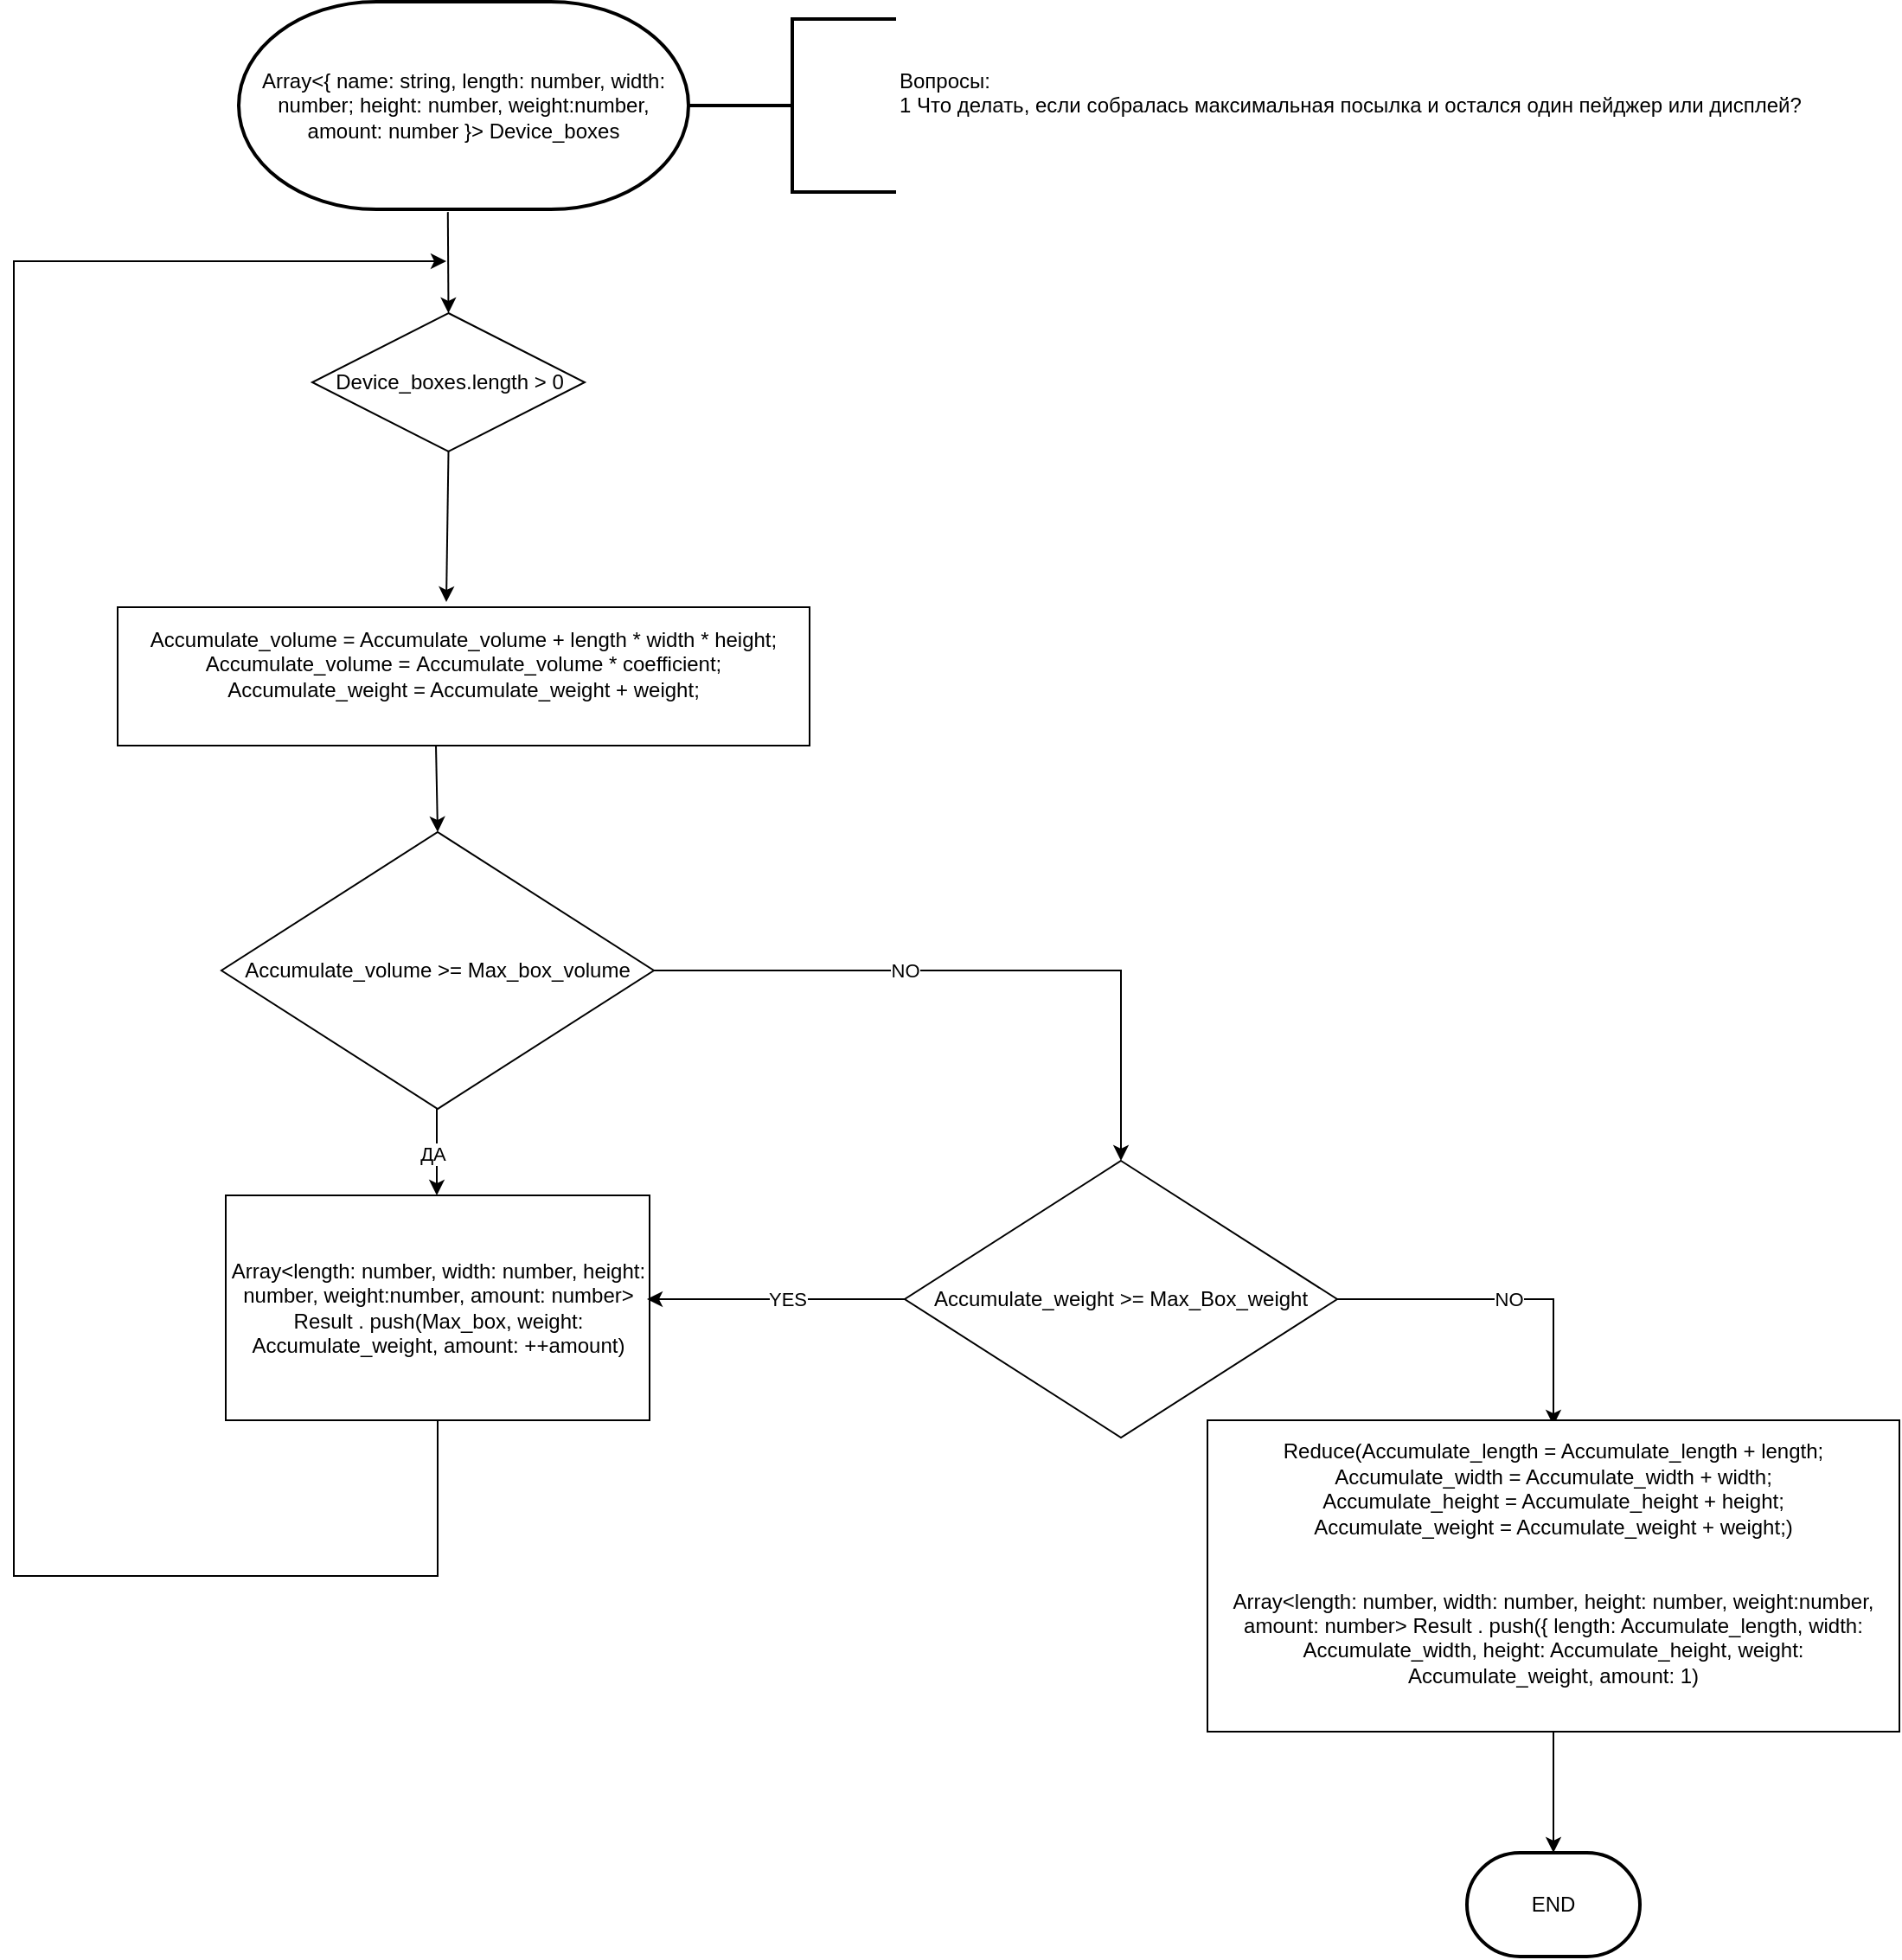 <mxfile version="24.7.16">
  <diagram id="C5RBs43oDa-KdzZeNtuy" name="Page-1">
    <mxGraphModel dx="1050" dy="522" grid="1" gridSize="10" guides="1" tooltips="1" connect="1" arrows="1" fold="1" page="1" pageScale="1" pageWidth="827" pageHeight="1169" math="0" shadow="0">
      <root>
        <mxCell id="WIyWlLk6GJQsqaUBKTNV-0" />
        <mxCell id="WIyWlLk6GJQsqaUBKTNV-1" parent="WIyWlLk6GJQsqaUBKTNV-0" />
        <mxCell id="WIyWlLk6GJQsqaUBKTNV-4" value="Yes" style="rounded=0;html=1;jettySize=auto;orthogonalLoop=1;fontSize=11;endArrow=block;endFill=0;endSize=8;strokeWidth=1;shadow=0;labelBackgroundColor=none;edgeStyle=orthogonalEdgeStyle;" parent="WIyWlLk6GJQsqaUBKTNV-1" source="WIyWlLk6GJQsqaUBKTNV-6" edge="1">
          <mxGeometry y="20" relative="1" as="geometry">
            <mxPoint as="offset" />
            <mxPoint x="220" y="290" as="targetPoint" />
          </mxGeometry>
        </mxCell>
        <mxCell id="WIyWlLk6GJQsqaUBKTNV-5" value="No" style="edgeStyle=orthogonalEdgeStyle;rounded=0;html=1;jettySize=auto;orthogonalLoop=1;fontSize=11;endArrow=block;endFill=0;endSize=8;strokeWidth=1;shadow=0;labelBackgroundColor=none;" parent="WIyWlLk6GJQsqaUBKTNV-1" source="WIyWlLk6GJQsqaUBKTNV-6" edge="1">
          <mxGeometry y="10" relative="1" as="geometry">
            <mxPoint as="offset" />
            <mxPoint x="320" y="210" as="targetPoint" />
          </mxGeometry>
        </mxCell>
        <mxCell id="WIyWlLk6GJQsqaUBKTNV-8" value="No" style="rounded=0;html=1;jettySize=auto;orthogonalLoop=1;fontSize=11;endArrow=block;endFill=0;endSize=8;strokeWidth=1;shadow=0;labelBackgroundColor=none;edgeStyle=orthogonalEdgeStyle;" parent="WIyWlLk6GJQsqaUBKTNV-1" source="WIyWlLk6GJQsqaUBKTNV-10" edge="1">
          <mxGeometry x="0.333" y="20" relative="1" as="geometry">
            <mxPoint as="offset" />
            <mxPoint x="220" y="430" as="targetPoint" />
          </mxGeometry>
        </mxCell>
        <mxCell id="WIyWlLk6GJQsqaUBKTNV-9" value="Yes" style="edgeStyle=orthogonalEdgeStyle;rounded=0;html=1;jettySize=auto;orthogonalLoop=1;fontSize=11;endArrow=block;endFill=0;endSize=8;strokeWidth=1;shadow=0;labelBackgroundColor=none;" parent="WIyWlLk6GJQsqaUBKTNV-1" target="WIyWlLk6GJQsqaUBKTNV-12" edge="1">
          <mxGeometry y="10" relative="1" as="geometry">
            <mxPoint as="offset" />
            <mxPoint x="270" y="330" as="sourcePoint" />
          </mxGeometry>
        </mxCell>
        <mxCell id="FOOmTDBDjSgnDDBjIJAy-0" value="Array&amp;lt;{ name: string, length: number, width: number; height: number, weight:number, amount: number }&amp;gt; Device_boxes" style="strokeWidth=2;html=1;shape=mxgraph.flowchart.terminator;whiteSpace=wrap;" vertex="1" parent="WIyWlLk6GJQsqaUBKTNV-1">
          <mxGeometry x="250" y="10" width="260" height="120" as="geometry" />
        </mxCell>
        <mxCell id="FOOmTDBDjSgnDDBjIJAy-2" value="&lt;div&gt;Вопросы:&lt;/div&gt;1 Что делать, если собралась максимальная посылка и остался один пейджер или дисплей?&lt;div&gt;&lt;br&gt;&lt;/div&gt;" style="strokeWidth=2;html=1;shape=mxgraph.flowchart.annotation_2;align=left;labelPosition=right;pointerEvents=1;" vertex="1" parent="WIyWlLk6GJQsqaUBKTNV-1">
          <mxGeometry x="510" y="20" width="120" height="100" as="geometry" />
        </mxCell>
        <mxCell id="FOOmTDBDjSgnDDBjIJAy-4" value="" style="endArrow=classic;html=1;rounded=0;exitX=0.465;exitY=1.013;exitDx=0;exitDy=0;exitPerimeter=0;entryX=0.5;entryY=0;entryDx=0;entryDy=0;" edge="1" parent="WIyWlLk6GJQsqaUBKTNV-1" source="FOOmTDBDjSgnDDBjIJAy-0" target="FOOmTDBDjSgnDDBjIJAy-42">
          <mxGeometry width="50" height="50" relative="1" as="geometry">
            <mxPoint x="400" y="280" as="sourcePoint" />
            <mxPoint x="370.38" y="200" as="targetPoint" />
          </mxGeometry>
        </mxCell>
        <mxCell id="FOOmTDBDjSgnDDBjIJAy-6" value="Accumulate_volume = Accumulate_volume +&amp;nbsp;length * width * height;&lt;br&gt;&lt;div&gt;&lt;span style=&quot;background-color: initial;&quot;&gt;Accumulate_volume =&amp;nbsp;&lt;/span&gt;&lt;span style=&quot;background-color: initial;&quot;&gt;Accumulate_volume * coefficient;&lt;/span&gt;&lt;/div&gt;&lt;div&gt;Accumulate_weight = Accumulate_weight + weight;&lt;/div&gt;&lt;div&gt;&lt;br&gt;&lt;/div&gt;" style="rounded=0;whiteSpace=wrap;html=1;" vertex="1" parent="WIyWlLk6GJQsqaUBKTNV-1">
          <mxGeometry x="180" y="360" width="400" height="80" as="geometry" />
        </mxCell>
        <mxCell id="FOOmTDBDjSgnDDBjIJAy-8" value="Accumulate_volume &amp;gt;= Max_box_volume" style="rhombus;whiteSpace=wrap;html=1;" vertex="1" parent="WIyWlLk6GJQsqaUBKTNV-1">
          <mxGeometry x="240" y="490" width="250" height="160" as="geometry" />
        </mxCell>
        <mxCell id="FOOmTDBDjSgnDDBjIJAy-9" value="" style="endArrow=classic;html=1;rounded=0;exitX=0.46;exitY=0.995;exitDx=0;exitDy=0;exitPerimeter=0;entryX=0.5;entryY=0;entryDx=0;entryDy=0;" edge="1" parent="WIyWlLk6GJQsqaUBKTNV-1" source="FOOmTDBDjSgnDDBjIJAy-6" target="FOOmTDBDjSgnDDBjIJAy-8">
          <mxGeometry width="50" height="50" relative="1" as="geometry">
            <mxPoint x="390" y="480" as="sourcePoint" />
            <mxPoint x="440" y="430" as="targetPoint" />
          </mxGeometry>
        </mxCell>
        <mxCell id="FOOmTDBDjSgnDDBjIJAy-11" value="" style="endArrow=classic;html=1;rounded=0;exitX=1;exitY=0.5;exitDx=0;exitDy=0;entryX=0.5;entryY=0;entryDx=0;entryDy=0;" edge="1" parent="WIyWlLk6GJQsqaUBKTNV-1">
          <mxGeometry relative="1" as="geometry">
            <mxPoint x="490" y="570" as="sourcePoint" />
            <mxPoint x="760" y="680" as="targetPoint" />
            <Array as="points">
              <mxPoint x="760" y="570" />
            </Array>
          </mxGeometry>
        </mxCell>
        <mxCell id="FOOmTDBDjSgnDDBjIJAy-28" value="NO" style="edgeLabel;html=1;align=center;verticalAlign=middle;resizable=0;points=[];" vertex="1" connectable="0" parent="FOOmTDBDjSgnDDBjIJAy-11">
          <mxGeometry x="-0.236" relative="1" as="geometry">
            <mxPoint as="offset" />
          </mxGeometry>
        </mxCell>
        <mxCell id="FOOmTDBDjSgnDDBjIJAy-16" value="Accumulate_weight &amp;gt;= Max_Box_weight" style="rhombus;whiteSpace=wrap;html=1;" vertex="1" parent="WIyWlLk6GJQsqaUBKTNV-1">
          <mxGeometry x="635" y="680" width="250" height="160" as="geometry" />
        </mxCell>
        <mxCell id="FOOmTDBDjSgnDDBjIJAy-22" value="Array&amp;lt;length: number, width: number, height: number, weight:number, amount: number&amp;gt; Result . push(Max_box, weight: Accumulate_weight, amount: ++amount)" style="rounded=0;whiteSpace=wrap;html=1;" vertex="1" parent="WIyWlLk6GJQsqaUBKTNV-1">
          <mxGeometry x="242.5" y="700" width="245" height="130" as="geometry" />
        </mxCell>
        <mxCell id="FOOmTDBDjSgnDDBjIJAy-25" value="" style="endArrow=classic;html=1;rounded=0;exitX=0;exitY=0.5;exitDx=0;exitDy=0;" edge="1" parent="WIyWlLk6GJQsqaUBKTNV-1" source="FOOmTDBDjSgnDDBjIJAy-16">
          <mxGeometry relative="1" as="geometry">
            <mxPoint x="310" y="670" as="sourcePoint" />
            <mxPoint x="486" y="760" as="targetPoint" />
          </mxGeometry>
        </mxCell>
        <mxCell id="FOOmTDBDjSgnDDBjIJAy-27" value="YES" style="edgeLabel;html=1;align=center;verticalAlign=middle;resizable=0;points=[];" vertex="1" connectable="0" parent="FOOmTDBDjSgnDDBjIJAy-25">
          <mxGeometry x="-0.08" relative="1" as="geometry">
            <mxPoint as="offset" />
          </mxGeometry>
        </mxCell>
        <mxCell id="FOOmTDBDjSgnDDBjIJAy-34" value="" style="endArrow=classic;html=1;rounded=0;exitX=1;exitY=0.5;exitDx=0;exitDy=0;" edge="1" parent="WIyWlLk6GJQsqaUBKTNV-1" source="FOOmTDBDjSgnDDBjIJAy-16">
          <mxGeometry relative="1" as="geometry">
            <mxPoint x="920" y="759.5" as="sourcePoint" />
            <mxPoint x="1010" y="833" as="targetPoint" />
            <Array as="points">
              <mxPoint x="1010" y="760" />
            </Array>
          </mxGeometry>
        </mxCell>
        <mxCell id="FOOmTDBDjSgnDDBjIJAy-35" value="NO" style="edgeLabel;resizable=0;html=1;;align=center;verticalAlign=middle;" connectable="0" vertex="1" parent="FOOmTDBDjSgnDDBjIJAy-34">
          <mxGeometry relative="1" as="geometry" />
        </mxCell>
        <mxCell id="FOOmTDBDjSgnDDBjIJAy-36" value="Reduce(Accumulate_length = Accumulate_length + length;&lt;div&gt;Accumulate_width = Accumulate_width + width;&lt;/div&gt;&lt;div&gt;Accumulate_height = Accumulate_height + height;&lt;/div&gt;&lt;div&gt;Accumulate_weight = Accumulate_weight + weight;)&lt;br&gt;&lt;/div&gt;&lt;div&gt;&lt;br&gt;&lt;/div&gt;&lt;div&gt;&lt;br&gt;&lt;/div&gt;&lt;div&gt;Array&amp;lt;length: number, width: number, height: number, weight:number, amount: number&amp;gt; Result . push({ length: Accumulate_length, width: Accumulate_width, height: Accumulate_height, weight: Accumulate_weight, amount: 1)&lt;br&gt;&lt;/div&gt;&lt;div&gt;&lt;div&gt;&lt;div&gt;&lt;br&gt;&lt;/div&gt;&lt;/div&gt;&lt;/div&gt;" style="rounded=0;whiteSpace=wrap;html=1;" vertex="1" parent="WIyWlLk6GJQsqaUBKTNV-1">
          <mxGeometry x="810" y="830" width="400" height="180" as="geometry" />
        </mxCell>
        <mxCell id="FOOmTDBDjSgnDDBjIJAy-37" value="" style="endArrow=classic;html=1;rounded=0;exitX=0.5;exitY=1;exitDx=0;exitDy=0;" edge="1" parent="WIyWlLk6GJQsqaUBKTNV-1">
          <mxGeometry relative="1" as="geometry">
            <mxPoint x="364.5" y="650" as="sourcePoint" />
            <mxPoint x="364.5" y="700" as="targetPoint" />
            <Array as="points" />
          </mxGeometry>
        </mxCell>
        <mxCell id="FOOmTDBDjSgnDDBjIJAy-38" value="ДА" style="edgeLabel;html=1;align=center;verticalAlign=middle;resizable=0;points=[];" vertex="1" connectable="0" parent="FOOmTDBDjSgnDDBjIJAy-37">
          <mxGeometry x="0.04" y="-3" relative="1" as="geometry">
            <mxPoint as="offset" />
          </mxGeometry>
        </mxCell>
        <mxCell id="FOOmTDBDjSgnDDBjIJAy-40" value="" style="endArrow=classic;html=1;rounded=0;exitX=0.5;exitY=1;exitDx=0;exitDy=0;" edge="1" parent="WIyWlLk6GJQsqaUBKTNV-1" source="FOOmTDBDjSgnDDBjIJAy-22">
          <mxGeometry width="50" height="50" relative="1" as="geometry">
            <mxPoint x="540" y="880" as="sourcePoint" />
            <mxPoint x="370" y="160" as="targetPoint" />
            <Array as="points">
              <mxPoint x="365" y="920" />
              <mxPoint x="120" y="920" />
              <mxPoint x="120" y="160" />
            </Array>
          </mxGeometry>
        </mxCell>
        <mxCell id="FOOmTDBDjSgnDDBjIJAy-42" value="Device_boxes.length &amp;gt; 0" style="rhombus;whiteSpace=wrap;html=1;" vertex="1" parent="WIyWlLk6GJQsqaUBKTNV-1">
          <mxGeometry x="292.5" y="190" width="157.5" height="80" as="geometry" />
        </mxCell>
        <mxCell id="FOOmTDBDjSgnDDBjIJAy-44" value="" style="endArrow=classic;html=1;rounded=0;exitX=0.5;exitY=1;exitDx=0;exitDy=0;" edge="1" parent="WIyWlLk6GJQsqaUBKTNV-1" source="FOOmTDBDjSgnDDBjIJAy-42">
          <mxGeometry width="50" height="50" relative="1" as="geometry">
            <mxPoint x="364.5" y="270" as="sourcePoint" />
            <mxPoint x="370" y="357" as="targetPoint" />
          </mxGeometry>
        </mxCell>
        <mxCell id="FOOmTDBDjSgnDDBjIJAy-47" value="END" style="strokeWidth=2;html=1;shape=mxgraph.flowchart.terminator;whiteSpace=wrap;" vertex="1" parent="WIyWlLk6GJQsqaUBKTNV-1">
          <mxGeometry x="960" y="1080" width="100" height="60" as="geometry" />
        </mxCell>
        <mxCell id="FOOmTDBDjSgnDDBjIJAy-48" value="" style="endArrow=classic;html=1;rounded=0;exitX=0.5;exitY=1;exitDx=0;exitDy=0;entryX=0.5;entryY=0;entryDx=0;entryDy=0;entryPerimeter=0;" edge="1" parent="WIyWlLk6GJQsqaUBKTNV-1" source="FOOmTDBDjSgnDDBjIJAy-36" target="FOOmTDBDjSgnDDBjIJAy-47">
          <mxGeometry width="50" height="50" relative="1" as="geometry">
            <mxPoint x="900" y="1050" as="sourcePoint" />
            <mxPoint x="950" y="1000" as="targetPoint" />
          </mxGeometry>
        </mxCell>
      </root>
    </mxGraphModel>
  </diagram>
</mxfile>
